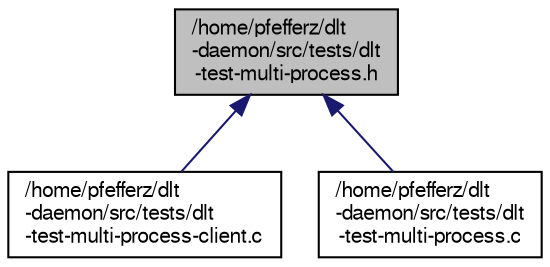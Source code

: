 digraph "/home/pfefferz/dlt-daemon/src/tests/dlt-test-multi-process.h"
{
  edge [fontname="FreeSans",fontsize="10",labelfontname="FreeSans",labelfontsize="10"];
  node [fontname="FreeSans",fontsize="10",shape=record];
  Node1 [label="/home/pfefferz/dlt\l-daemon/src/tests/dlt\l-test-multi-process.h",height=0.2,width=0.4,color="black", fillcolor="grey75", style="filled", fontcolor="black"];
  Node1 -> Node2 [dir="back",color="midnightblue",fontsize="10",style="solid",fontname="FreeSans"];
  Node2 [label="/home/pfefferz/dlt\l-daemon/src/tests/dlt\l-test-multi-process-client.c",height=0.2,width=0.4,color="black", fillcolor="white", style="filled",URL="$dlt-test-multi-process-client_8c.html"];
  Node1 -> Node3 [dir="back",color="midnightblue",fontsize="10",style="solid",fontname="FreeSans"];
  Node3 [label="/home/pfefferz/dlt\l-daemon/src/tests/dlt\l-test-multi-process.c",height=0.2,width=0.4,color="black", fillcolor="white", style="filled",URL="$dlt-test-multi-process_8c.html"];
}
